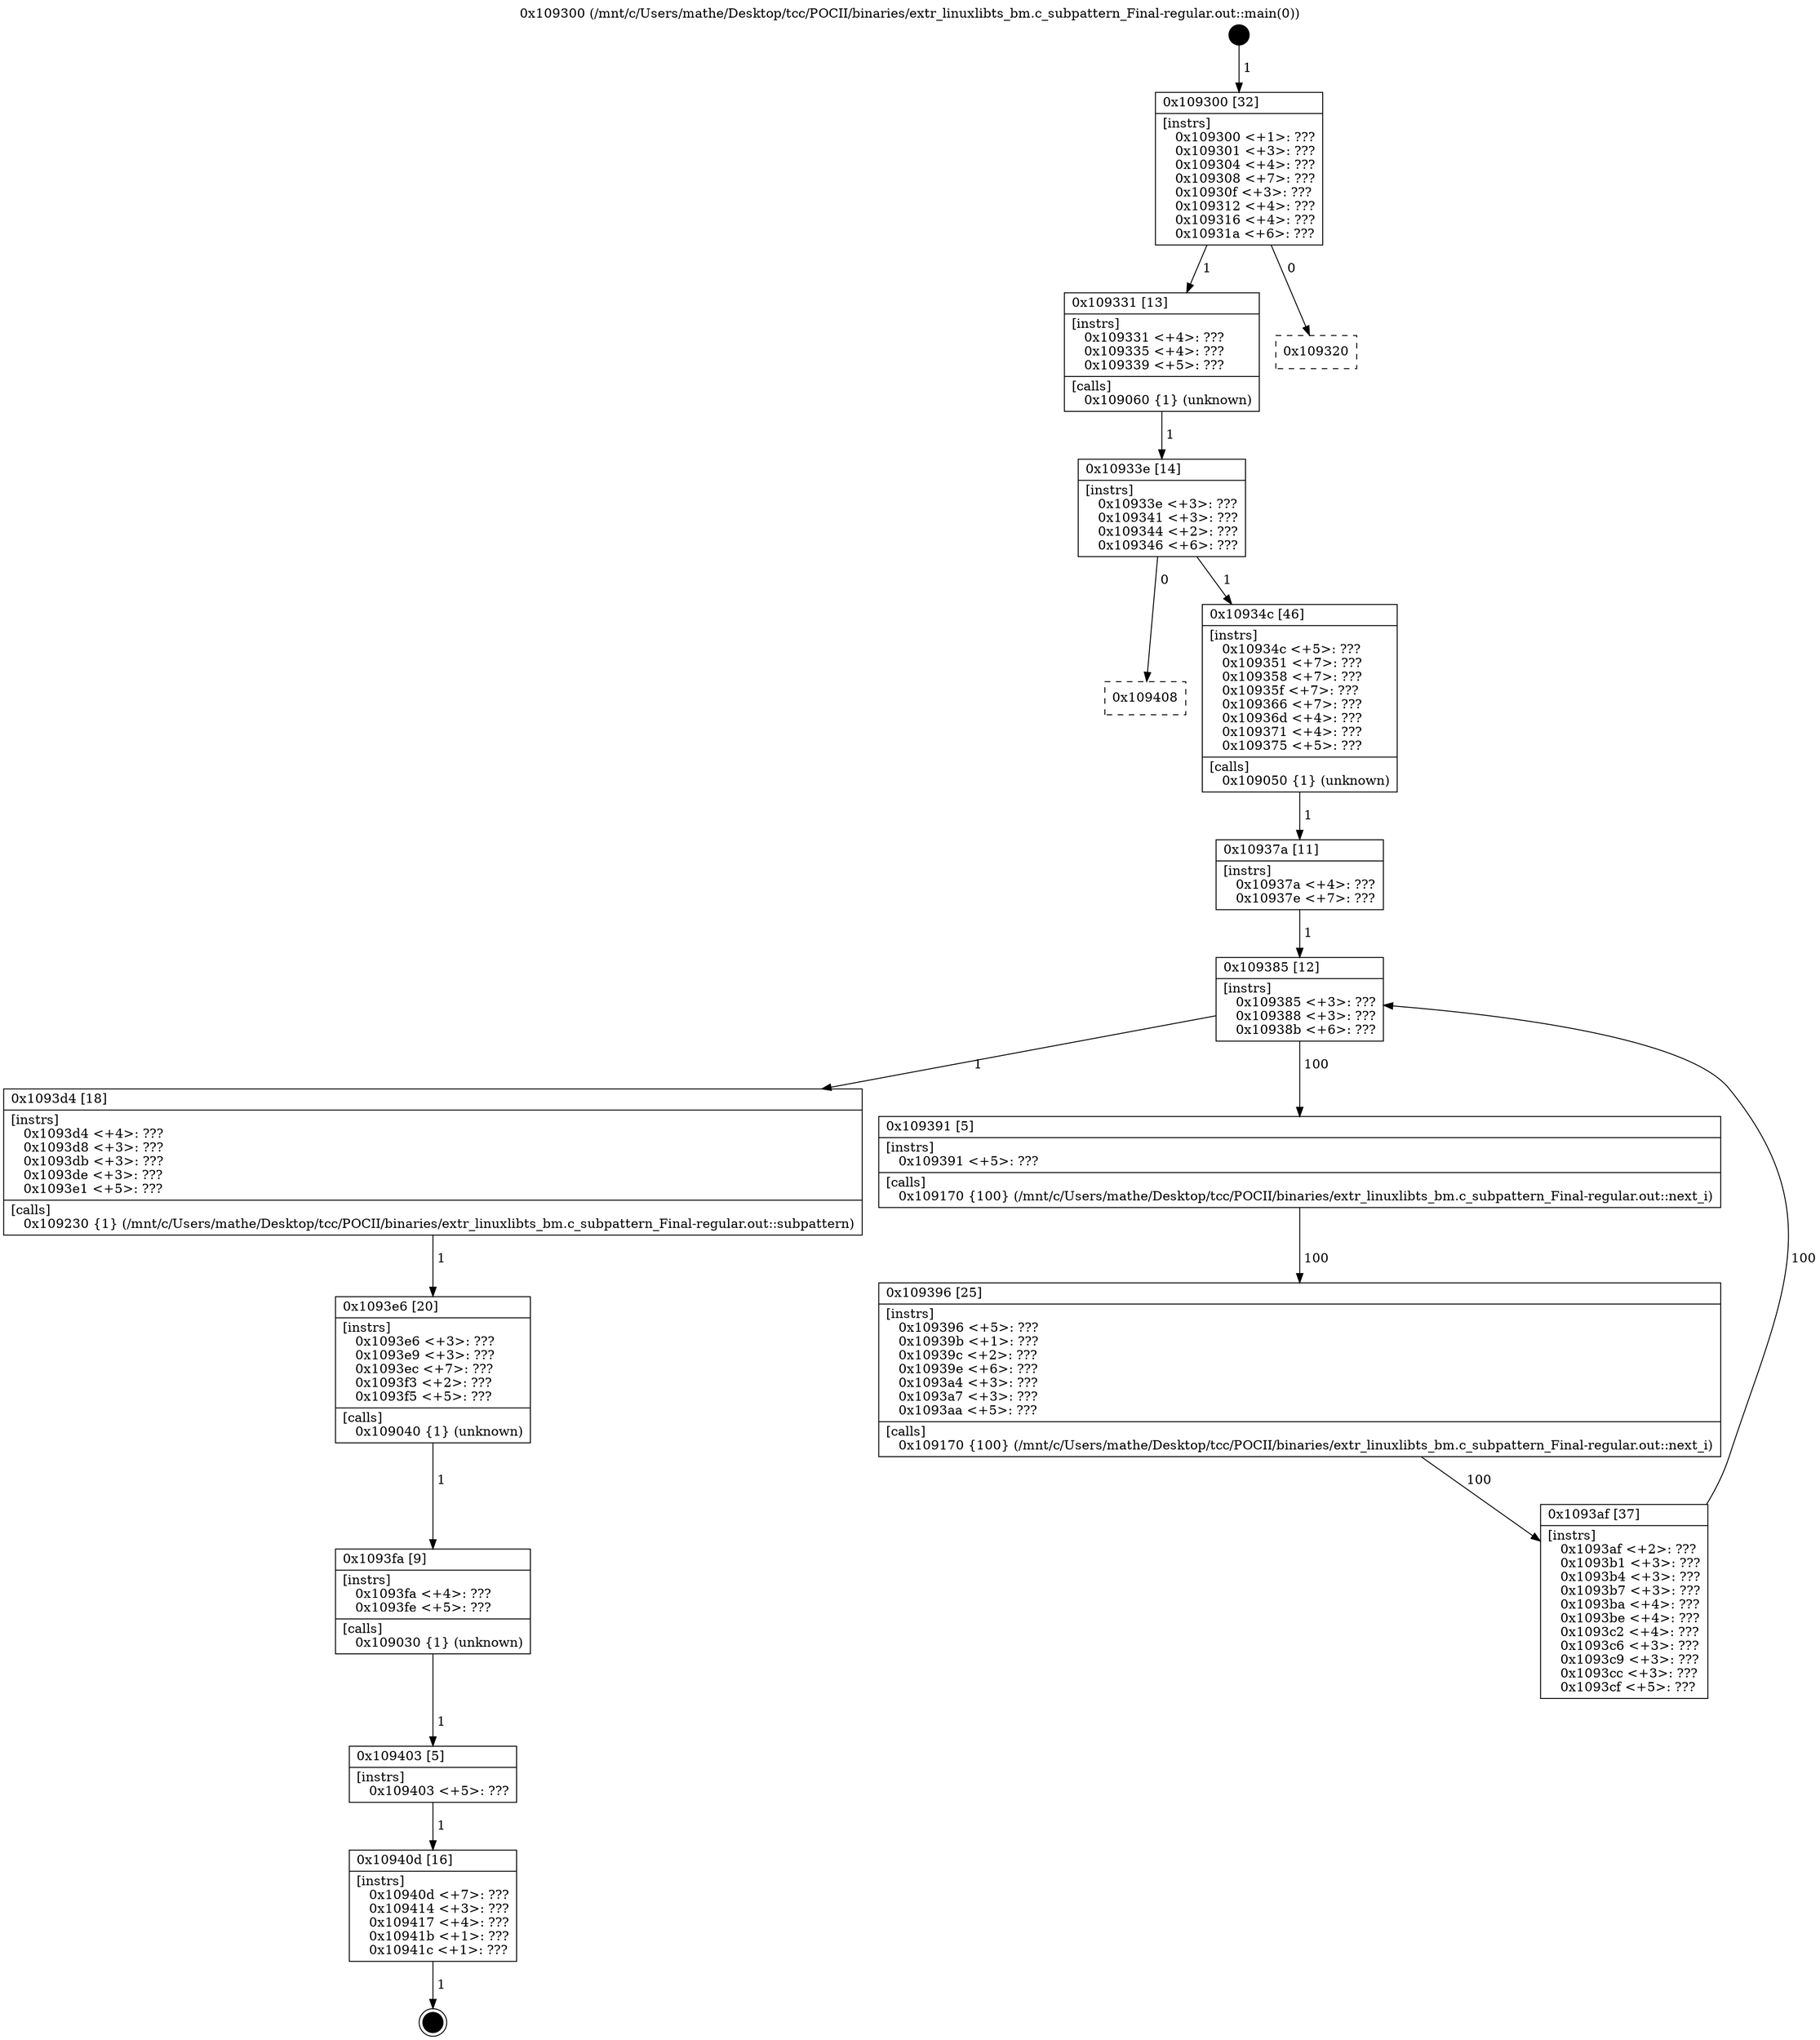 digraph "0x109300" {
  label = "0x109300 (/mnt/c/Users/mathe/Desktop/tcc/POCII/binaries/extr_linuxlibts_bm.c_subpattern_Final-regular.out::main(0))"
  labelloc = "t"
  node[shape=record]

  Entry [label="",width=0.3,height=0.3,shape=circle,fillcolor=black,style=filled]
  "0x109300" [label="{
     0x109300 [32]\l
     | [instrs]\l
     &nbsp;&nbsp;0x109300 \<+1\>: ???\l
     &nbsp;&nbsp;0x109301 \<+3\>: ???\l
     &nbsp;&nbsp;0x109304 \<+4\>: ???\l
     &nbsp;&nbsp;0x109308 \<+7\>: ???\l
     &nbsp;&nbsp;0x10930f \<+3\>: ???\l
     &nbsp;&nbsp;0x109312 \<+4\>: ???\l
     &nbsp;&nbsp;0x109316 \<+4\>: ???\l
     &nbsp;&nbsp;0x10931a \<+6\>: ???\l
  }"]
  "0x109331" [label="{
     0x109331 [13]\l
     | [instrs]\l
     &nbsp;&nbsp;0x109331 \<+4\>: ???\l
     &nbsp;&nbsp;0x109335 \<+4\>: ???\l
     &nbsp;&nbsp;0x109339 \<+5\>: ???\l
     | [calls]\l
     &nbsp;&nbsp;0x109060 \{1\} (unknown)\l
  }"]
  "0x109320" [label="{
     0x109320\l
  }", style=dashed]
  "0x10933e" [label="{
     0x10933e [14]\l
     | [instrs]\l
     &nbsp;&nbsp;0x10933e \<+3\>: ???\l
     &nbsp;&nbsp;0x109341 \<+3\>: ???\l
     &nbsp;&nbsp;0x109344 \<+2\>: ???\l
     &nbsp;&nbsp;0x109346 \<+6\>: ???\l
  }"]
  "0x109408" [label="{
     0x109408\l
  }", style=dashed]
  "0x10934c" [label="{
     0x10934c [46]\l
     | [instrs]\l
     &nbsp;&nbsp;0x10934c \<+5\>: ???\l
     &nbsp;&nbsp;0x109351 \<+7\>: ???\l
     &nbsp;&nbsp;0x109358 \<+7\>: ???\l
     &nbsp;&nbsp;0x10935f \<+7\>: ???\l
     &nbsp;&nbsp;0x109366 \<+7\>: ???\l
     &nbsp;&nbsp;0x10936d \<+4\>: ???\l
     &nbsp;&nbsp;0x109371 \<+4\>: ???\l
     &nbsp;&nbsp;0x109375 \<+5\>: ???\l
     | [calls]\l
     &nbsp;&nbsp;0x109050 \{1\} (unknown)\l
  }"]
  Exit [label="",width=0.3,height=0.3,shape=circle,fillcolor=black,style=filled,peripheries=2]
  "0x109385" [label="{
     0x109385 [12]\l
     | [instrs]\l
     &nbsp;&nbsp;0x109385 \<+3\>: ???\l
     &nbsp;&nbsp;0x109388 \<+3\>: ???\l
     &nbsp;&nbsp;0x10938b \<+6\>: ???\l
  }"]
  "0x1093d4" [label="{
     0x1093d4 [18]\l
     | [instrs]\l
     &nbsp;&nbsp;0x1093d4 \<+4\>: ???\l
     &nbsp;&nbsp;0x1093d8 \<+3\>: ???\l
     &nbsp;&nbsp;0x1093db \<+3\>: ???\l
     &nbsp;&nbsp;0x1093de \<+3\>: ???\l
     &nbsp;&nbsp;0x1093e1 \<+5\>: ???\l
     | [calls]\l
     &nbsp;&nbsp;0x109230 \{1\} (/mnt/c/Users/mathe/Desktop/tcc/POCII/binaries/extr_linuxlibts_bm.c_subpattern_Final-regular.out::subpattern)\l
  }"]
  "0x109391" [label="{
     0x109391 [5]\l
     | [instrs]\l
     &nbsp;&nbsp;0x109391 \<+5\>: ???\l
     | [calls]\l
     &nbsp;&nbsp;0x109170 \{100\} (/mnt/c/Users/mathe/Desktop/tcc/POCII/binaries/extr_linuxlibts_bm.c_subpattern_Final-regular.out::next_i)\l
  }"]
  "0x109396" [label="{
     0x109396 [25]\l
     | [instrs]\l
     &nbsp;&nbsp;0x109396 \<+5\>: ???\l
     &nbsp;&nbsp;0x10939b \<+1\>: ???\l
     &nbsp;&nbsp;0x10939c \<+2\>: ???\l
     &nbsp;&nbsp;0x10939e \<+6\>: ???\l
     &nbsp;&nbsp;0x1093a4 \<+3\>: ???\l
     &nbsp;&nbsp;0x1093a7 \<+3\>: ???\l
     &nbsp;&nbsp;0x1093aa \<+5\>: ???\l
     | [calls]\l
     &nbsp;&nbsp;0x109170 \{100\} (/mnt/c/Users/mathe/Desktop/tcc/POCII/binaries/extr_linuxlibts_bm.c_subpattern_Final-regular.out::next_i)\l
  }"]
  "0x1093af" [label="{
     0x1093af [37]\l
     | [instrs]\l
     &nbsp;&nbsp;0x1093af \<+2\>: ???\l
     &nbsp;&nbsp;0x1093b1 \<+3\>: ???\l
     &nbsp;&nbsp;0x1093b4 \<+3\>: ???\l
     &nbsp;&nbsp;0x1093b7 \<+3\>: ???\l
     &nbsp;&nbsp;0x1093ba \<+4\>: ???\l
     &nbsp;&nbsp;0x1093be \<+4\>: ???\l
     &nbsp;&nbsp;0x1093c2 \<+4\>: ???\l
     &nbsp;&nbsp;0x1093c6 \<+3\>: ???\l
     &nbsp;&nbsp;0x1093c9 \<+3\>: ???\l
     &nbsp;&nbsp;0x1093cc \<+3\>: ???\l
     &nbsp;&nbsp;0x1093cf \<+5\>: ???\l
  }"]
  "0x10937a" [label="{
     0x10937a [11]\l
     | [instrs]\l
     &nbsp;&nbsp;0x10937a \<+4\>: ???\l
     &nbsp;&nbsp;0x10937e \<+7\>: ???\l
  }"]
  "0x1093e6" [label="{
     0x1093e6 [20]\l
     | [instrs]\l
     &nbsp;&nbsp;0x1093e6 \<+3\>: ???\l
     &nbsp;&nbsp;0x1093e9 \<+3\>: ???\l
     &nbsp;&nbsp;0x1093ec \<+7\>: ???\l
     &nbsp;&nbsp;0x1093f3 \<+2\>: ???\l
     &nbsp;&nbsp;0x1093f5 \<+5\>: ???\l
     | [calls]\l
     &nbsp;&nbsp;0x109040 \{1\} (unknown)\l
  }"]
  "0x1093fa" [label="{
     0x1093fa [9]\l
     | [instrs]\l
     &nbsp;&nbsp;0x1093fa \<+4\>: ???\l
     &nbsp;&nbsp;0x1093fe \<+5\>: ???\l
     | [calls]\l
     &nbsp;&nbsp;0x109030 \{1\} (unknown)\l
  }"]
  "0x109403" [label="{
     0x109403 [5]\l
     | [instrs]\l
     &nbsp;&nbsp;0x109403 \<+5\>: ???\l
  }"]
  "0x10940d" [label="{
     0x10940d [16]\l
     | [instrs]\l
     &nbsp;&nbsp;0x10940d \<+7\>: ???\l
     &nbsp;&nbsp;0x109414 \<+3\>: ???\l
     &nbsp;&nbsp;0x109417 \<+4\>: ???\l
     &nbsp;&nbsp;0x10941b \<+1\>: ???\l
     &nbsp;&nbsp;0x10941c \<+1\>: ???\l
  }"]
  Entry -> "0x109300" [label=" 1"]
  "0x109300" -> "0x109331" [label=" 1"]
  "0x109300" -> "0x109320" [label=" 0"]
  "0x109331" -> "0x10933e" [label=" 1"]
  "0x10933e" -> "0x109408" [label=" 0"]
  "0x10933e" -> "0x10934c" [label=" 1"]
  "0x10940d" -> Exit [label=" 1"]
  "0x10934c" -> "0x10937a" [label=" 1"]
  "0x109385" -> "0x1093d4" [label=" 1"]
  "0x109385" -> "0x109391" [label=" 100"]
  "0x109391" -> "0x109396" [label=" 100"]
  "0x109396" -> "0x1093af" [label=" 100"]
  "0x10937a" -> "0x109385" [label=" 1"]
  "0x1093af" -> "0x109385" [label=" 100"]
  "0x1093d4" -> "0x1093e6" [label=" 1"]
  "0x1093e6" -> "0x1093fa" [label=" 1"]
  "0x1093fa" -> "0x109403" [label=" 1"]
  "0x109403" -> "0x10940d" [label=" 1"]
}
